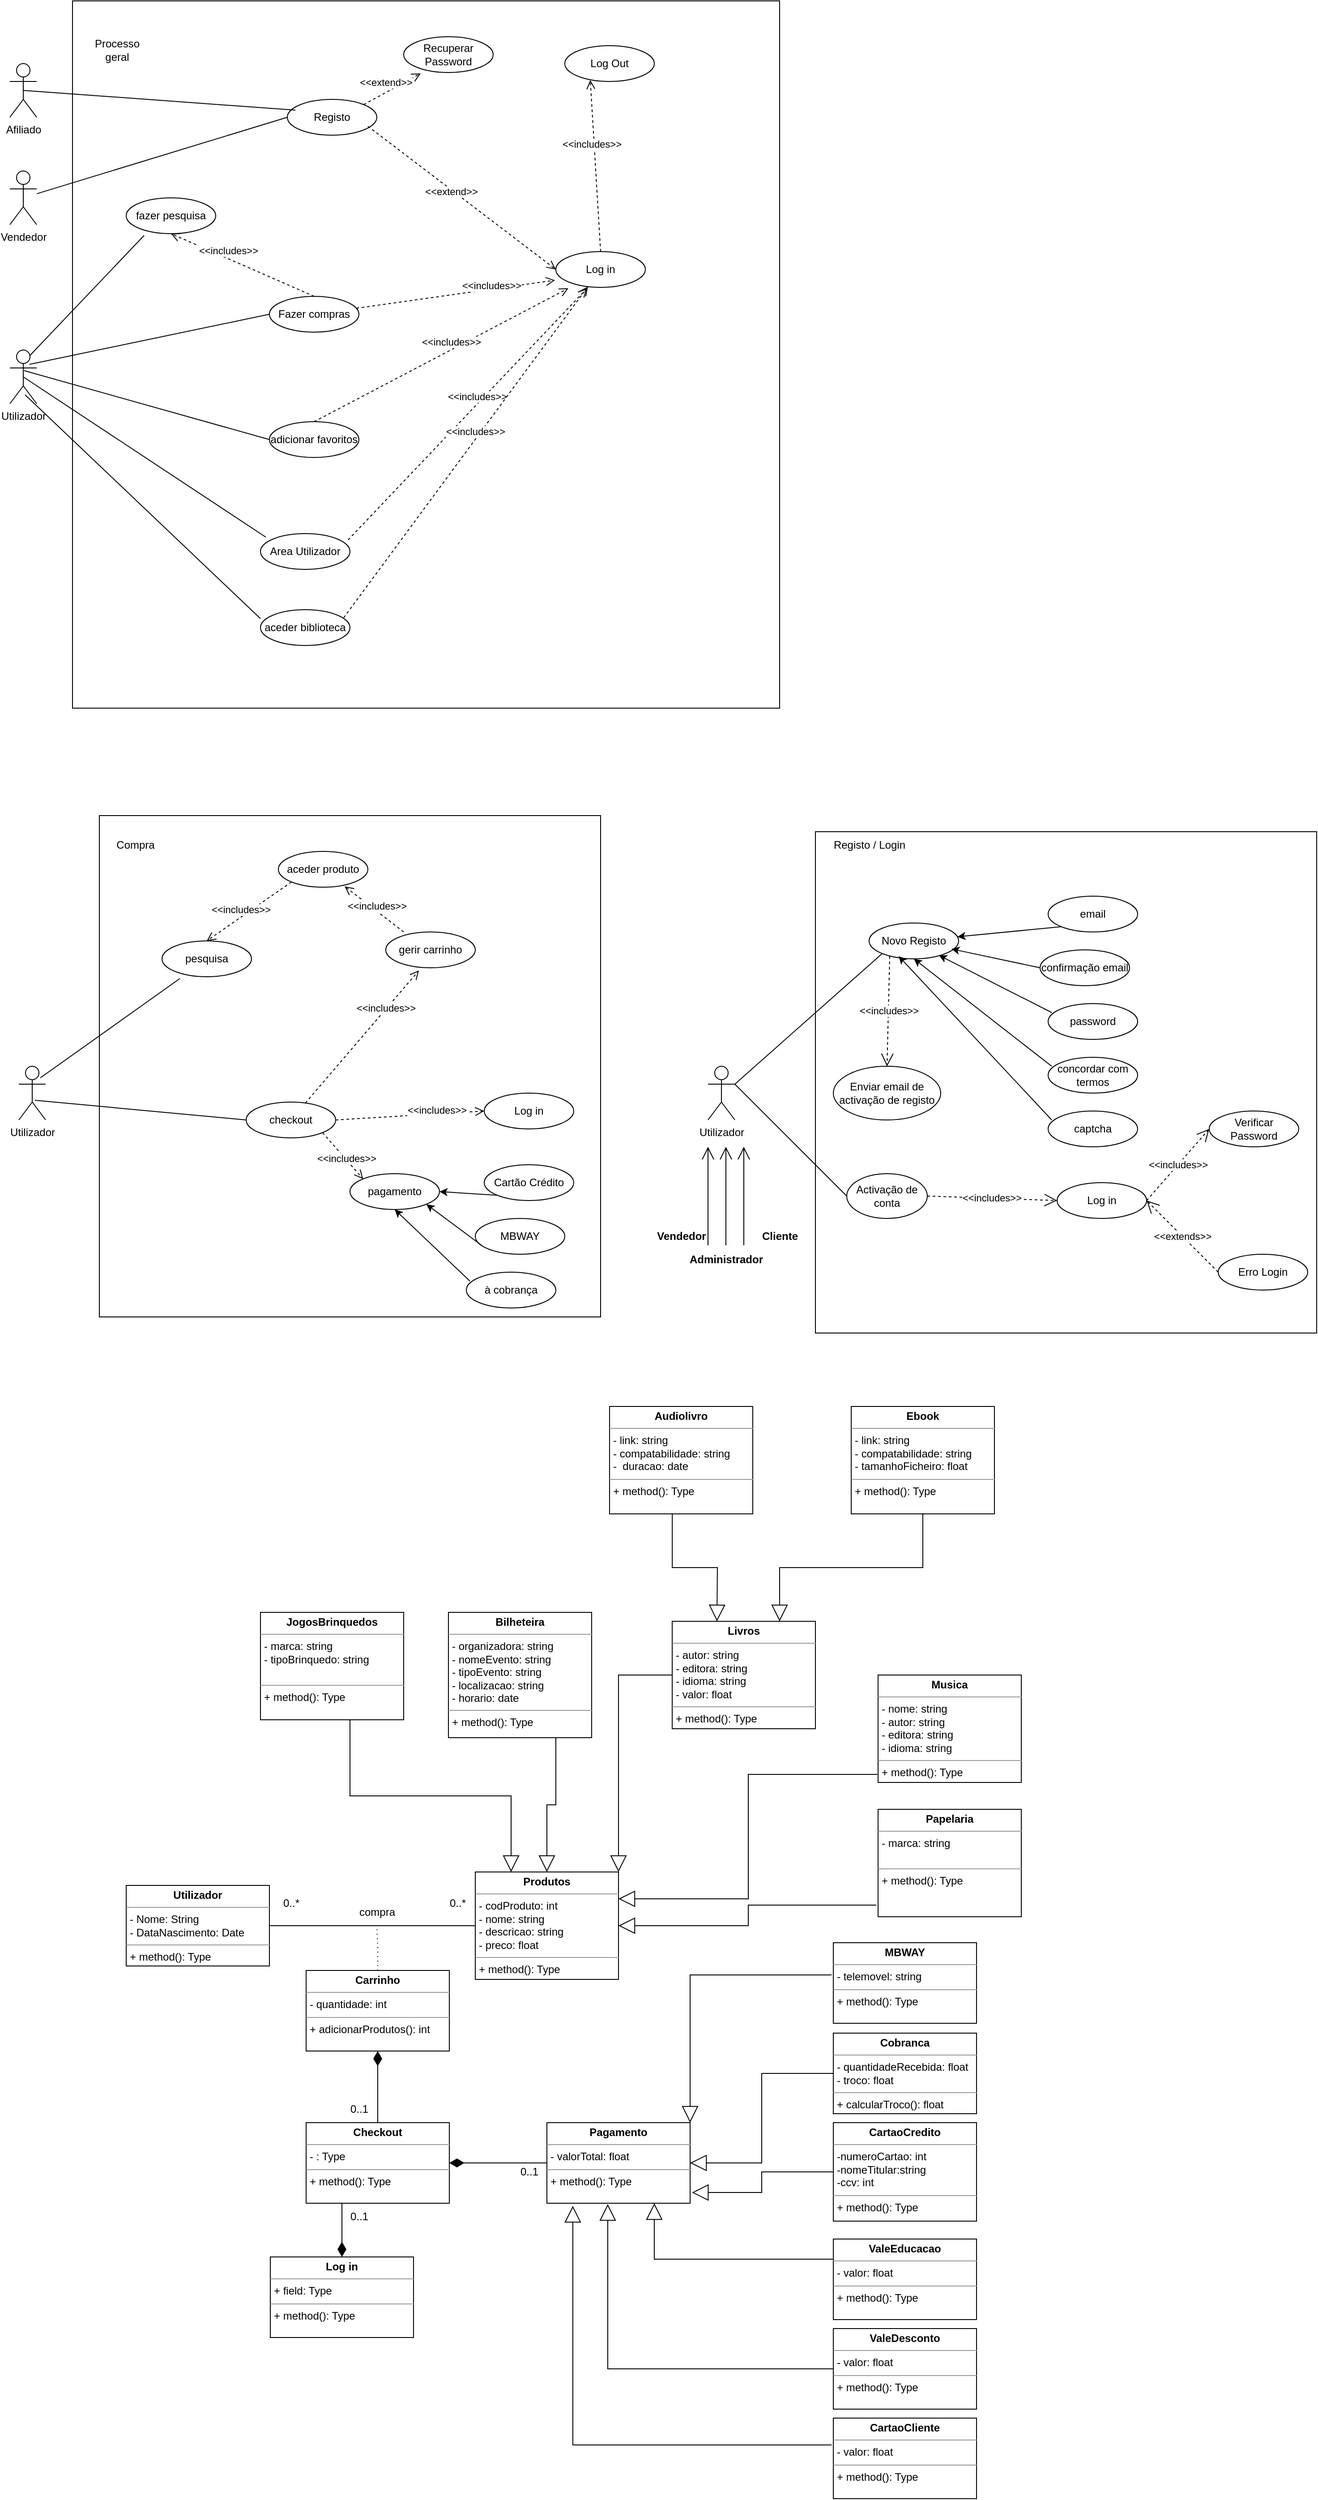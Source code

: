 <mxfile version="22.1.8" type="device">
  <diagram name="Página-1" id="sUSNQM48f50NXFWxzZOw">
    <mxGraphModel dx="1434" dy="1907" grid="1" gridSize="10" guides="1" tooltips="1" connect="1" arrows="1" fold="1" page="1" pageScale="1" pageWidth="827" pageHeight="1169" math="0" shadow="0">
      <root>
        <mxCell id="0" />
        <mxCell id="1" parent="0" />
        <mxCell id="kt-U2PHC12xYDzWlFNNI-65" value="" style="whiteSpace=wrap;html=1;aspect=fixed;" parent="1" vertex="1">
          <mxGeometry x="150" y="-30" width="790" height="790" as="geometry" />
        </mxCell>
        <mxCell id="kt-U2PHC12xYDzWlFNNI-63" value="" style="whiteSpace=wrap;html=1;aspect=fixed;" parent="1" vertex="1">
          <mxGeometry x="180" y="880" width="560" height="560" as="geometry" />
        </mxCell>
        <mxCell id="kt-U2PHC12xYDzWlFNNI-3" value="Utilizador" style="shape=umlActor;verticalLabelPosition=bottom;verticalAlign=top;html=1;" parent="1" vertex="1">
          <mxGeometry x="80" y="360" width="30" height="60" as="geometry" />
        </mxCell>
        <mxCell id="kt-U2PHC12xYDzWlFNNI-5" value="Afiliado" style="shape=umlActor;verticalLabelPosition=bottom;verticalAlign=top;html=1;" parent="1" vertex="1">
          <mxGeometry x="80" y="40" width="30" height="60" as="geometry" />
        </mxCell>
        <mxCell id="kt-U2PHC12xYDzWlFNNI-6" value="Vendedor" style="shape=umlActor;verticalLabelPosition=bottom;verticalAlign=top;html=1;" parent="1" vertex="1">
          <mxGeometry x="80" y="160" width="30" height="60" as="geometry" />
        </mxCell>
        <mxCell id="kt-U2PHC12xYDzWlFNNI-7" value="Registo" style="ellipse;whiteSpace=wrap;html=1;align=center;" parent="1" vertex="1">
          <mxGeometry x="390" y="80" width="100" height="40" as="geometry" />
        </mxCell>
        <mxCell id="kt-U2PHC12xYDzWlFNNI-9" value="" style="endArrow=none;html=1;rounded=0;exitX=0;exitY=0.5;exitDx=0;exitDy=0;entryX=0.733;entryY=0.267;entryDx=0;entryDy=0;entryPerimeter=0;" parent="1" source="kt-U2PHC12xYDzWlFNNI-19" target="kt-U2PHC12xYDzWlFNNI-3" edge="1">
          <mxGeometry width="50" height="50" relative="1" as="geometry">
            <mxPoint x="390" y="310" as="sourcePoint" />
            <mxPoint x="210" y="150" as="targetPoint" />
          </mxGeometry>
        </mxCell>
        <mxCell id="kt-U2PHC12xYDzWlFNNI-10" value="" style="endArrow=none;html=1;rounded=0;exitX=0.09;exitY=0.3;exitDx=0;exitDy=0;entryX=0.5;entryY=0.5;entryDx=0;entryDy=0;entryPerimeter=0;exitPerimeter=0;" parent="1" source="kt-U2PHC12xYDzWlFNNI-7" target="kt-U2PHC12xYDzWlFNNI-5" edge="1">
          <mxGeometry width="50" height="50" relative="1" as="geometry">
            <mxPoint x="389" y="239" as="sourcePoint" />
            <mxPoint x="200" y="310" as="targetPoint" />
          </mxGeometry>
        </mxCell>
        <mxCell id="kt-U2PHC12xYDzWlFNNI-11" value="" style="endArrow=none;html=1;rounded=0;entryX=0;entryY=0.5;entryDx=0;entryDy=0;" parent="1" source="kt-U2PHC12xYDzWlFNNI-6" target="kt-U2PHC12xYDzWlFNNI-7" edge="1">
          <mxGeometry width="50" height="50" relative="1" as="geometry">
            <mxPoint x="390" y="310" as="sourcePoint" />
            <mxPoint x="440" y="260" as="targetPoint" />
          </mxGeometry>
        </mxCell>
        <mxCell id="kt-U2PHC12xYDzWlFNNI-12" value="fazer pesquisa" style="ellipse;whiteSpace=wrap;html=1;align=center;" parent="1" vertex="1">
          <mxGeometry x="210" y="190" width="100" height="40" as="geometry" />
        </mxCell>
        <mxCell id="kt-U2PHC12xYDzWlFNNI-14" value="adicionar favoritos" style="ellipse;whiteSpace=wrap;html=1;align=center;" parent="1" vertex="1">
          <mxGeometry x="370" y="440" width="100" height="40" as="geometry" />
        </mxCell>
        <mxCell id="kt-U2PHC12xYDzWlFNNI-15" value="Log Out" style="ellipse;whiteSpace=wrap;html=1;align=center;" parent="1" vertex="1">
          <mxGeometry x="700" y="20" width="100" height="40" as="geometry" />
        </mxCell>
        <mxCell id="kt-U2PHC12xYDzWlFNNI-18" value="&amp;lt;&amp;lt;includes&amp;gt;&amp;gt;" style="html=1;verticalAlign=bottom;endArrow=open;dashed=1;endSize=8;curved=0;rounded=0;exitX=0.5;exitY=0;exitDx=0;exitDy=0;" parent="1" source="kt-U2PHC12xYDzWlFNNI-20" edge="1">
          <mxGeometry x="0.164" y="3" relative="1" as="geometry">
            <mxPoint x="670.0" y="100.0" as="sourcePoint" />
            <mxPoint x="728.48" y="58.43" as="targetPoint" />
            <mxPoint as="offset" />
          </mxGeometry>
        </mxCell>
        <mxCell id="kt-U2PHC12xYDzWlFNNI-19" value="Fazer compras" style="ellipse;whiteSpace=wrap;html=1;align=center;" parent="1" vertex="1">
          <mxGeometry x="370" y="300" width="100" height="40" as="geometry" />
        </mxCell>
        <mxCell id="kt-U2PHC12xYDzWlFNNI-20" value="Log in" style="ellipse;whiteSpace=wrap;html=1;align=center;" parent="1" vertex="1">
          <mxGeometry x="690" y="250" width="100" height="40" as="geometry" />
        </mxCell>
        <mxCell id="kt-U2PHC12xYDzWlFNNI-22" value="&amp;lt;&amp;lt;extend&amp;gt;&amp;gt;" style="html=1;verticalAlign=bottom;endArrow=open;dashed=1;endSize=8;curved=0;rounded=0;exitX=0;exitY=0.5;exitDx=0;exitDy=0;entryX=0;entryY=0.5;entryDx=0;entryDy=0;" parent="1" target="kt-U2PHC12xYDzWlFNNI-20" edge="1">
          <mxGeometry x="-0.066" y="-9" relative="1" as="geometry">
            <mxPoint x="480" y="110" as="sourcePoint" />
            <mxPoint x="588.48" y="110" as="targetPoint" />
            <mxPoint as="offset" />
          </mxGeometry>
        </mxCell>
        <mxCell id="kt-U2PHC12xYDzWlFNNI-23" value="Recuperar Password" style="ellipse;whiteSpace=wrap;html=1;align=center;" parent="1" vertex="1">
          <mxGeometry x="520" y="10" width="100" height="40" as="geometry" />
        </mxCell>
        <mxCell id="kt-U2PHC12xYDzWlFNNI-24" value="&amp;lt;&amp;lt;extend&amp;gt;&amp;gt;" style="html=1;verticalAlign=bottom;endArrow=open;dashed=1;endSize=8;curved=0;rounded=0;exitX=1;exitY=0;exitDx=0;exitDy=0;entryX=0.19;entryY=1.025;entryDx=0;entryDy=0;entryPerimeter=0;" parent="1" source="kt-U2PHC12xYDzWlFNNI-7" target="kt-U2PHC12xYDzWlFNNI-23" edge="1">
          <mxGeometry x="-0.194" y="2" relative="1" as="geometry">
            <mxPoint x="490" y="120" as="sourcePoint" />
            <mxPoint x="600" y="140" as="targetPoint" />
            <mxPoint as="offset" />
          </mxGeometry>
        </mxCell>
        <mxCell id="kt-U2PHC12xYDzWlFNNI-26" value="&amp;lt;&amp;lt;includes&amp;gt;&amp;gt;" style="html=1;verticalAlign=bottom;endArrow=open;dashed=1;endSize=8;curved=0;rounded=0;exitX=0.5;exitY=0;exitDx=0;exitDy=0;entryX=0.14;entryY=1.025;entryDx=0;entryDy=0;entryPerimeter=0;" parent="1" source="kt-U2PHC12xYDzWlFNNI-14" target="kt-U2PHC12xYDzWlFNNI-20" edge="1">
          <mxGeometry x="0.076" relative="1" as="geometry">
            <mxPoint x="738.48" y="68.43" as="sourcePoint" />
            <mxPoint x="650" y="120" as="targetPoint" />
            <mxPoint as="offset" />
          </mxGeometry>
        </mxCell>
        <mxCell id="kt-U2PHC12xYDzWlFNNI-27" value="&amp;lt;&amp;lt;includes&amp;gt;&amp;gt;" style="html=1;verticalAlign=bottom;endArrow=open;dashed=1;endSize=8;curved=0;rounded=0;entryX=-0.01;entryY=0.8;entryDx=0;entryDy=0;entryPerimeter=0;" parent="1" source="kt-U2PHC12xYDzWlFNNI-19" target="kt-U2PHC12xYDzWlFNNI-20" edge="1">
          <mxGeometry x="0.352" y="-5" relative="1" as="geometry">
            <mxPoint x="760" y="240" as="sourcePoint" />
            <mxPoint x="677" y="158" as="targetPoint" />
            <mxPoint as="offset" />
          </mxGeometry>
        </mxCell>
        <mxCell id="kt-U2PHC12xYDzWlFNNI-29" value="" style="endArrow=none;html=1;rounded=0;entryX=0.533;entryY=0.383;entryDx=0;entryDy=0;entryPerimeter=0;exitX=0;exitY=0.5;exitDx=0;exitDy=0;" parent="1" source="kt-U2PHC12xYDzWlFNNI-14" target="kt-U2PHC12xYDzWlFNNI-3" edge="1">
          <mxGeometry width="50" height="50" relative="1" as="geometry">
            <mxPoint x="350" y="400" as="sourcePoint" />
            <mxPoint x="440" y="360" as="targetPoint" />
          </mxGeometry>
        </mxCell>
        <mxCell id="kt-U2PHC12xYDzWlFNNI-30" value="" style="endArrow=none;html=1;rounded=0;exitX=0.75;exitY=0.1;exitDx=0;exitDy=0;exitPerimeter=0;entryX=0.2;entryY=1.05;entryDx=0;entryDy=0;entryPerimeter=0;" parent="1" source="kt-U2PHC12xYDzWlFNNI-3" target="kt-U2PHC12xYDzWlFNNI-12" edge="1">
          <mxGeometry width="50" height="50" relative="1" as="geometry">
            <mxPoint x="390" y="410" as="sourcePoint" />
            <mxPoint x="440" y="360" as="targetPoint" />
          </mxGeometry>
        </mxCell>
        <mxCell id="kt-U2PHC12xYDzWlFNNI-31" value="&amp;lt;&amp;lt;includes&amp;gt;&amp;gt;" style="html=1;verticalAlign=bottom;endArrow=open;dashed=1;endSize=8;curved=0;rounded=0;exitX=0.5;exitY=0;exitDx=0;exitDy=0;entryX=0.5;entryY=1;entryDx=0;entryDy=0;" parent="1" source="kt-U2PHC12xYDzWlFNNI-19" target="kt-U2PHC12xYDzWlFNNI-12" edge="1">
          <mxGeometry x="0.2" relative="1" as="geometry">
            <mxPoint x="463" y="315" as="sourcePoint" />
            <mxPoint x="692" y="212" as="targetPoint" />
            <mxPoint as="offset" />
          </mxGeometry>
        </mxCell>
        <mxCell id="kt-U2PHC12xYDzWlFNNI-33" value="Area Utilizador" style="ellipse;whiteSpace=wrap;html=1;align=center;" parent="1" vertex="1">
          <mxGeometry x="360" y="565" width="100" height="40" as="geometry" />
        </mxCell>
        <mxCell id="kt-U2PHC12xYDzWlFNNI-34" value="" style="endArrow=none;html=1;rounded=0;exitX=0.06;exitY=0.1;exitDx=0;exitDy=0;exitPerimeter=0;entryX=0.5;entryY=0.5;entryDx=0;entryDy=0;entryPerimeter=0;" parent="1" source="kt-U2PHC12xYDzWlFNNI-33" target="kt-U2PHC12xYDzWlFNNI-3" edge="1">
          <mxGeometry width="50" height="50" relative="1" as="geometry">
            <mxPoint x="380" y="470" as="sourcePoint" />
            <mxPoint x="158" y="343" as="targetPoint" />
          </mxGeometry>
        </mxCell>
        <mxCell id="kt-U2PHC12xYDzWlFNNI-35" value="&amp;lt;&amp;lt;includes&amp;gt;&amp;gt;" style="html=1;verticalAlign=bottom;endArrow=open;dashed=1;endSize=8;curved=0;rounded=0;exitX=0.98;exitY=0.175;exitDx=0;exitDy=0;entryX=0.35;entryY=1.025;entryDx=0;entryDy=0;exitPerimeter=0;entryPerimeter=0;" parent="1" source="kt-U2PHC12xYDzWlFNNI-33" target="kt-U2PHC12xYDzWlFNNI-20" edge="1">
          <mxGeometry x="0.076" relative="1" as="geometry">
            <mxPoint x="430" y="450" as="sourcePoint" />
            <mxPoint x="727" y="208" as="targetPoint" />
            <mxPoint as="offset" />
          </mxGeometry>
        </mxCell>
        <mxCell id="kt-U2PHC12xYDzWlFNNI-36" value="aceder biblioteca" style="ellipse;whiteSpace=wrap;html=1;align=center;" parent="1" vertex="1">
          <mxGeometry x="360" y="650" width="100" height="40" as="geometry" />
        </mxCell>
        <mxCell id="kt-U2PHC12xYDzWlFNNI-37" value="" style="endArrow=none;html=1;rounded=0;exitX=0;exitY=0.25;exitDx=0;exitDy=0;exitPerimeter=0;entryX=0.567;entryY=0.833;entryDx=0;entryDy=0;entryPerimeter=0;" parent="1" source="kt-U2PHC12xYDzWlFNNI-36" target="kt-U2PHC12xYDzWlFNNI-3" edge="1">
          <mxGeometry width="50" height="50" relative="1" as="geometry">
            <mxPoint x="376" y="579" as="sourcePoint" />
            <mxPoint x="168" y="353" as="targetPoint" />
          </mxGeometry>
        </mxCell>
        <mxCell id="kt-U2PHC12xYDzWlFNNI-38" value="&amp;lt;&amp;lt;includes&amp;gt;&amp;gt;" style="html=1;verticalAlign=bottom;endArrow=open;dashed=1;endSize=8;curved=0;rounded=0;exitX=0.93;exitY=0.225;exitDx=0;exitDy=0;exitPerimeter=0;" parent="1" source="kt-U2PHC12xYDzWlFNNI-36" target="kt-U2PHC12xYDzWlFNNI-20" edge="1">
          <mxGeometry x="0.076" relative="1" as="geometry">
            <mxPoint x="468" y="582" as="sourcePoint" />
            <mxPoint x="685" y="211" as="targetPoint" />
            <mxPoint as="offset" />
          </mxGeometry>
        </mxCell>
        <mxCell id="kt-U2PHC12xYDzWlFNNI-39" value="" style="endArrow=none;html=1;rounded=0;exitX=0;exitY=0.5;exitDx=0;exitDy=0;entryX=0.6;entryY=0.633;entryDx=0;entryDy=0;entryPerimeter=0;" parent="1" source="kt-U2PHC12xYDzWlFNNI-41" target="kt-U2PHC12xYDzWlFNNI-46" edge="1">
          <mxGeometry width="50" height="50" relative="1" as="geometry">
            <mxPoint x="430" y="1140" as="sourcePoint" />
            <mxPoint x="135" y="1220" as="targetPoint" />
          </mxGeometry>
        </mxCell>
        <mxCell id="kt-U2PHC12xYDzWlFNNI-40" value="pesquisa" style="ellipse;whiteSpace=wrap;html=1;align=center;" parent="1" vertex="1">
          <mxGeometry x="250" y="1020" width="100" height="40" as="geometry" />
        </mxCell>
        <mxCell id="kt-U2PHC12xYDzWlFNNI-41" value="checkout" style="ellipse;whiteSpace=wrap;html=1;align=center;" parent="1" vertex="1">
          <mxGeometry x="344" y="1200" width="100" height="40" as="geometry" />
        </mxCell>
        <mxCell id="kt-U2PHC12xYDzWlFNNI-42" value="Log in" style="ellipse;whiteSpace=wrap;html=1;align=center;" parent="1" vertex="1">
          <mxGeometry x="610" y="1190" width="100" height="40" as="geometry" />
        </mxCell>
        <mxCell id="kt-U2PHC12xYDzWlFNNI-43" value="&amp;lt;&amp;lt;includes&amp;gt;&amp;gt;" style="html=1;verticalAlign=bottom;endArrow=open;dashed=1;endSize=8;curved=0;rounded=0;entryX=0.37;entryY=1.075;entryDx=0;entryDy=0;entryPerimeter=0;" parent="1" source="kt-U2PHC12xYDzWlFNNI-41" target="kt-U2PHC12xYDzWlFNNI-47" edge="1">
          <mxGeometry x="0.352" y="-5" relative="1" as="geometry">
            <mxPoint x="800" y="1070" as="sourcePoint" />
            <mxPoint x="717" y="988" as="targetPoint" />
            <mxPoint as="offset" />
          </mxGeometry>
        </mxCell>
        <mxCell id="kt-U2PHC12xYDzWlFNNI-44" value="" style="endArrow=none;html=1;rounded=0;exitX=0.8;exitY=0.217;exitDx=0;exitDy=0;exitPerimeter=0;entryX=0.2;entryY=1.05;entryDx=0;entryDy=0;entryPerimeter=0;" parent="1" source="kt-U2PHC12xYDzWlFNNI-46" target="kt-U2PHC12xYDzWlFNNI-40" edge="1">
          <mxGeometry width="50" height="50" relative="1" as="geometry">
            <mxPoint x="143" y="1196" as="sourcePoint" />
            <mxPoint x="480" y="1190" as="targetPoint" />
          </mxGeometry>
        </mxCell>
        <mxCell id="kt-U2PHC12xYDzWlFNNI-45" value="&amp;lt;&amp;lt;includes&amp;gt;&amp;gt;" style="html=1;verticalAlign=bottom;endArrow=open;dashed=1;endSize=8;curved=0;rounded=0;exitX=0;exitY=1;exitDx=0;exitDy=0;entryX=0.5;entryY=0;entryDx=0;entryDy=0;" parent="1" source="kt-U2PHC12xYDzWlFNNI-48" target="kt-U2PHC12xYDzWlFNNI-40" edge="1">
          <mxGeometry x="0.2" relative="1" as="geometry">
            <mxPoint x="503" y="1145" as="sourcePoint" />
            <mxPoint x="732" y="1042" as="targetPoint" />
            <mxPoint as="offset" />
          </mxGeometry>
        </mxCell>
        <mxCell id="kt-U2PHC12xYDzWlFNNI-46" value="Utilizador" style="shape=umlActor;verticalLabelPosition=bottom;verticalAlign=top;html=1;" parent="1" vertex="1">
          <mxGeometry x="90" y="1160" width="30" height="60" as="geometry" />
        </mxCell>
        <mxCell id="kt-U2PHC12xYDzWlFNNI-47" value="gerir carrinho" style="ellipse;whiteSpace=wrap;html=1;align=center;" parent="1" vertex="1">
          <mxGeometry x="500" y="1010" width="100" height="40" as="geometry" />
        </mxCell>
        <mxCell id="kt-U2PHC12xYDzWlFNNI-48" value="aceder produto" style="ellipse;whiteSpace=wrap;html=1;align=center;" parent="1" vertex="1">
          <mxGeometry x="380" y="920" width="100" height="40" as="geometry" />
        </mxCell>
        <mxCell id="kt-U2PHC12xYDzWlFNNI-49" value="&amp;lt;&amp;lt;includes&amp;gt;&amp;gt;" style="html=1;verticalAlign=bottom;endArrow=open;dashed=1;endSize=8;curved=0;rounded=0;entryX=0;entryY=0.5;entryDx=0;entryDy=0;exitX=1;exitY=0.5;exitDx=0;exitDy=0;" parent="1" source="kt-U2PHC12xYDzWlFNNI-41" target="kt-U2PHC12xYDzWlFNNI-42" edge="1">
          <mxGeometry x="0.352" y="-5" relative="1" as="geometry">
            <mxPoint x="420" y="1211" as="sourcePoint" />
            <mxPoint x="547" y="1063" as="targetPoint" />
            <mxPoint as="offset" />
          </mxGeometry>
        </mxCell>
        <mxCell id="kt-U2PHC12xYDzWlFNNI-50" value="&amp;lt;&amp;lt;includes&amp;gt;&amp;gt;" style="html=1;verticalAlign=bottom;endArrow=open;dashed=1;endSize=8;curved=0;rounded=0;entryX=0.74;entryY=0.975;entryDx=0;entryDy=0;entryPerimeter=0;exitX=0.2;exitY=0;exitDx=0;exitDy=0;exitPerimeter=0;" parent="1" source="kt-U2PHC12xYDzWlFNNI-47" target="kt-U2PHC12xYDzWlFNNI-48" edge="1">
          <mxGeometry x="-0.138" y="3" relative="1" as="geometry">
            <mxPoint x="420" y="1211" as="sourcePoint" />
            <mxPoint x="547" y="1063" as="targetPoint" />
            <mxPoint as="offset" />
          </mxGeometry>
        </mxCell>
        <mxCell id="kt-U2PHC12xYDzWlFNNI-51" value="pagamento" style="ellipse;whiteSpace=wrap;html=1;align=center;" parent="1" vertex="1">
          <mxGeometry x="460" y="1280" width="100" height="40" as="geometry" />
        </mxCell>
        <mxCell id="kt-U2PHC12xYDzWlFNNI-52" value="&amp;lt;&amp;lt;includes&amp;gt;&amp;gt;" style="html=1;verticalAlign=bottom;endArrow=open;dashed=1;endSize=8;curved=0;rounded=0;entryX=0;entryY=0;entryDx=0;entryDy=0;exitX=1;exitY=1;exitDx=0;exitDy=0;" parent="1" source="kt-U2PHC12xYDzWlFNNI-41" target="kt-U2PHC12xYDzWlFNNI-51" edge="1">
          <mxGeometry x="0.352" y="-5" relative="1" as="geometry">
            <mxPoint x="454" y="1230" as="sourcePoint" />
            <mxPoint x="620" y="1220" as="targetPoint" />
            <mxPoint as="offset" />
          </mxGeometry>
        </mxCell>
        <mxCell id="kt-U2PHC12xYDzWlFNNI-53" value="Cartão Crédito" style="ellipse;whiteSpace=wrap;html=1;align=center;" parent="1" vertex="1">
          <mxGeometry x="610" y="1270" width="100" height="40" as="geometry" />
        </mxCell>
        <mxCell id="kt-U2PHC12xYDzWlFNNI-54" value="MBWAY" style="ellipse;whiteSpace=wrap;html=1;align=center;" parent="1" vertex="1">
          <mxGeometry x="600" y="1330" width="100" height="40" as="geometry" />
        </mxCell>
        <mxCell id="kt-U2PHC12xYDzWlFNNI-55" value="à cobrança" style="ellipse;whiteSpace=wrap;html=1;align=center;" parent="1" vertex="1">
          <mxGeometry x="590" y="1390" width="100" height="40" as="geometry" />
        </mxCell>
        <mxCell id="kt-U2PHC12xYDzWlFNNI-56" value="" style="endArrow=classic;html=1;rounded=0;entryX=0.5;entryY=1;entryDx=0;entryDy=0;exitX=0.04;exitY=0.25;exitDx=0;exitDy=0;exitPerimeter=0;" parent="1" source="kt-U2PHC12xYDzWlFNNI-55" target="kt-U2PHC12xYDzWlFNNI-51" edge="1">
          <mxGeometry width="50" height="50" relative="1" as="geometry">
            <mxPoint x="420" y="1560" as="sourcePoint" />
            <mxPoint x="470" y="1510" as="targetPoint" />
          </mxGeometry>
        </mxCell>
        <mxCell id="kt-U2PHC12xYDzWlFNNI-57" value="" style="endArrow=classic;html=1;rounded=0;entryX=1;entryY=1;entryDx=0;entryDy=0;exitX=0.07;exitY=0.75;exitDx=0;exitDy=0;exitPerimeter=0;" parent="1" source="kt-U2PHC12xYDzWlFNNI-54" target="kt-U2PHC12xYDzWlFNNI-51" edge="1">
          <mxGeometry width="50" height="50" relative="1" as="geometry">
            <mxPoint x="604" y="1410" as="sourcePoint" />
            <mxPoint x="520" y="1330" as="targetPoint" />
          </mxGeometry>
        </mxCell>
        <mxCell id="kt-U2PHC12xYDzWlFNNI-58" value="" style="endArrow=classic;html=1;rounded=0;entryX=1;entryY=0.5;entryDx=0;entryDy=0;exitX=0;exitY=1;exitDx=0;exitDy=0;" parent="1" source="kt-U2PHC12xYDzWlFNNI-53" target="kt-U2PHC12xYDzWlFNNI-51" edge="1">
          <mxGeometry width="50" height="50" relative="1" as="geometry">
            <mxPoint x="617" y="1370" as="sourcePoint" />
            <mxPoint x="555" y="1324" as="targetPoint" />
          </mxGeometry>
        </mxCell>
        <mxCell id="kt-U2PHC12xYDzWlFNNI-60" value="Compra" style="text;html=1;align=center;verticalAlign=middle;resizable=0;points=[];autosize=1;strokeColor=none;fillColor=none;" parent="1" vertex="1">
          <mxGeometry x="185" y="898" width="70" height="30" as="geometry" />
        </mxCell>
        <mxCell id="kt-U2PHC12xYDzWlFNNI-66" value="Processo geral" style="text;html=1;strokeColor=none;fillColor=none;align=center;verticalAlign=middle;whiteSpace=wrap;rounded=0;" parent="1" vertex="1">
          <mxGeometry x="170" y="10" width="60" height="30" as="geometry" />
        </mxCell>
        <mxCell id="_vdt1T1yzs7bAs8BzeCM-1" value="" style="whiteSpace=wrap;html=1;aspect=fixed;" parent="1" vertex="1">
          <mxGeometry x="980" y="898" width="560" height="560" as="geometry" />
        </mxCell>
        <mxCell id="_vdt1T1yzs7bAs8BzeCM-3" value="Novo Registo" style="ellipse;whiteSpace=wrap;html=1;align=center;" parent="1" vertex="1">
          <mxGeometry x="1040" y="1000" width="100" height="40" as="geometry" />
        </mxCell>
        <mxCell id="_vdt1T1yzs7bAs8BzeCM-7" value="" style="endArrow=none;html=1;rounded=0;exitX=1;exitY=0.333;exitDx=0;exitDy=0;exitPerimeter=0;entryX=0;entryY=1;entryDx=0;entryDy=0;" parent="1" source="_vdt1T1yzs7bAs8BzeCM-9" target="_vdt1T1yzs7bAs8BzeCM-3" edge="1">
          <mxGeometry width="50" height="50" relative="1" as="geometry">
            <mxPoint x="913" y="1196" as="sourcePoint" />
            <mxPoint x="1250" y="1190" as="targetPoint" />
          </mxGeometry>
        </mxCell>
        <mxCell id="_vdt1T1yzs7bAs8BzeCM-9" value="Utilizador" style="shape=umlActor;verticalLabelPosition=bottom;verticalAlign=top;html=1;" parent="1" vertex="1">
          <mxGeometry x="860" y="1160" width="30" height="60" as="geometry" />
        </mxCell>
        <mxCell id="_vdt1T1yzs7bAs8BzeCM-22" value="Registo / Login" style="text;html=1;align=center;verticalAlign=middle;resizable=0;points=[];autosize=1;strokeColor=none;fillColor=none;" parent="1" vertex="1">
          <mxGeometry x="990" y="898" width="100" height="30" as="geometry" />
        </mxCell>
        <mxCell id="_vdt1T1yzs7bAs8BzeCM-23" value="email" style="ellipse;whiteSpace=wrap;html=1;align=center;" parent="1" vertex="1">
          <mxGeometry x="1240" y="970" width="100" height="40" as="geometry" />
        </mxCell>
        <mxCell id="_vdt1T1yzs7bAs8BzeCM-24" value="confirmação email" style="ellipse;whiteSpace=wrap;html=1;align=center;" parent="1" vertex="1">
          <mxGeometry x="1231" y="1030" width="100" height="40" as="geometry" />
        </mxCell>
        <mxCell id="_vdt1T1yzs7bAs8BzeCM-25" value="password" style="ellipse;whiteSpace=wrap;html=1;align=center;" parent="1" vertex="1">
          <mxGeometry x="1240" y="1090" width="100" height="40" as="geometry" />
        </mxCell>
        <mxCell id="_vdt1T1yzs7bAs8BzeCM-26" value="" style="endArrow=classic;html=1;rounded=0;entryX=0.78;entryY=0.9;entryDx=0;entryDy=0;exitX=0.04;exitY=0.25;exitDx=0;exitDy=0;exitPerimeter=0;entryPerimeter=0;" parent="1" source="_vdt1T1yzs7bAs8BzeCM-25" target="_vdt1T1yzs7bAs8BzeCM-3" edge="1">
          <mxGeometry width="50" height="50" relative="1" as="geometry">
            <mxPoint x="1070" y="1260" as="sourcePoint" />
            <mxPoint x="1160" y="1020" as="targetPoint" />
          </mxGeometry>
        </mxCell>
        <mxCell id="_vdt1T1yzs7bAs8BzeCM-27" value="" style="endArrow=classic;html=1;rounded=0;exitX=0;exitY=0.5;exitDx=0;exitDy=0;entryX=0.92;entryY=0.725;entryDx=0;entryDy=0;entryPerimeter=0;" parent="1" source="_vdt1T1yzs7bAs8BzeCM-24" target="_vdt1T1yzs7bAs8BzeCM-3" edge="1">
          <mxGeometry width="50" height="50" relative="1" as="geometry">
            <mxPoint x="1254" y="1110" as="sourcePoint" />
            <mxPoint x="1195" y="1014" as="targetPoint" />
          </mxGeometry>
        </mxCell>
        <mxCell id="_vdt1T1yzs7bAs8BzeCM-28" value="" style="endArrow=classic;html=1;rounded=0;exitX=0;exitY=1;exitDx=0;exitDy=0;" parent="1" source="_vdt1T1yzs7bAs8BzeCM-23" target="_vdt1T1yzs7bAs8BzeCM-3" edge="1">
          <mxGeometry width="50" height="50" relative="1" as="geometry">
            <mxPoint x="1267" y="1070" as="sourcePoint" />
            <mxPoint x="1210" y="1000" as="targetPoint" />
          </mxGeometry>
        </mxCell>
        <mxCell id="_vdt1T1yzs7bAs8BzeCM-29" value="concordar com termos" style="ellipse;whiteSpace=wrap;html=1;align=center;" parent="1" vertex="1">
          <mxGeometry x="1240" y="1150" width="100" height="40" as="geometry" />
        </mxCell>
        <mxCell id="_vdt1T1yzs7bAs8BzeCM-30" value="" style="endArrow=classic;html=1;rounded=0;entryX=0.5;entryY=1;entryDx=0;entryDy=0;exitX=0.04;exitY=0.25;exitDx=0;exitDy=0;exitPerimeter=0;" parent="1" source="_vdt1T1yzs7bAs8BzeCM-29" target="_vdt1T1yzs7bAs8BzeCM-3" edge="1">
          <mxGeometry width="50" height="50" relative="1" as="geometry">
            <mxPoint x="1022" y="1320" as="sourcePoint" />
            <mxPoint x="1090" y="1116" as="targetPoint" />
          </mxGeometry>
        </mxCell>
        <mxCell id="_vdt1T1yzs7bAs8BzeCM-31" value="captcha" style="ellipse;whiteSpace=wrap;html=1;align=center;" parent="1" vertex="1">
          <mxGeometry x="1240" y="1210" width="100" height="40" as="geometry" />
        </mxCell>
        <mxCell id="_vdt1T1yzs7bAs8BzeCM-32" value="" style="endArrow=classic;html=1;rounded=0;entryX=0.33;entryY=0.925;entryDx=0;entryDy=0;exitX=0.04;exitY=0.25;exitDx=0;exitDy=0;exitPerimeter=0;entryPerimeter=0;" parent="1" source="_vdt1T1yzs7bAs8BzeCM-31" target="_vdt1T1yzs7bAs8BzeCM-3" edge="1">
          <mxGeometry width="50" height="50" relative="1" as="geometry">
            <mxPoint x="1022" y="1410" as="sourcePoint" />
            <mxPoint x="1090" y="1206" as="targetPoint" />
          </mxGeometry>
        </mxCell>
        <mxCell id="_vdt1T1yzs7bAs8BzeCM-33" value="Enviar email de activação de registo" style="ellipse;whiteSpace=wrap;html=1;align=center;" parent="1" vertex="1">
          <mxGeometry x="1000" y="1160" width="120" height="60" as="geometry" />
        </mxCell>
        <mxCell id="_vdt1T1yzs7bAs8BzeCM-37" value="&amp;lt;&amp;lt;includes&amp;gt;&amp;gt;" style="endArrow=open;endSize=12;dashed=1;html=1;rounded=0;exitX=0.23;exitY=0.925;exitDx=0;exitDy=0;entryX=0.5;entryY=0;entryDx=0;entryDy=0;exitPerimeter=0;" parent="1" source="_vdt1T1yzs7bAs8BzeCM-3" target="_vdt1T1yzs7bAs8BzeCM-33" edge="1">
          <mxGeometry width="160" relative="1" as="geometry">
            <mxPoint x="940" y="1160" as="sourcePoint" />
            <mxPoint x="1100" y="1160" as="targetPoint" />
          </mxGeometry>
        </mxCell>
        <mxCell id="_vdt1T1yzs7bAs8BzeCM-38" value="Log in" style="ellipse;whiteSpace=wrap;html=1;align=center;" parent="1" vertex="1">
          <mxGeometry x="1250" y="1290" width="100" height="40" as="geometry" />
        </mxCell>
        <mxCell id="_vdt1T1yzs7bAs8BzeCM-39" value="&amp;lt;&amp;lt;includes&amp;gt;&amp;gt;" style="endArrow=open;endSize=12;dashed=1;html=1;rounded=0;exitX=1;exitY=0.5;exitDx=0;exitDy=0;entryX=0;entryY=0.5;entryDx=0;entryDy=0;" parent="1" source="_vdt1T1yzs7bAs8BzeCM-40" target="_vdt1T1yzs7bAs8BzeCM-38" edge="1">
          <mxGeometry width="160" relative="1" as="geometry">
            <mxPoint x="1580" y="1346.25" as="sourcePoint" />
            <mxPoint x="1583" y="1113.25" as="targetPoint" />
          </mxGeometry>
        </mxCell>
        <mxCell id="_vdt1T1yzs7bAs8BzeCM-40" value="Activação de conta" style="ellipse;whiteSpace=wrap;html=1;align=center;" parent="1" vertex="1">
          <mxGeometry x="1015" y="1280" width="90" height="50" as="geometry" />
        </mxCell>
        <mxCell id="_vdt1T1yzs7bAs8BzeCM-41" value="" style="endArrow=none;html=1;rounded=0;exitX=1;exitY=0.333;exitDx=0;exitDy=0;exitPerimeter=0;entryX=0;entryY=0.5;entryDx=0;entryDy=0;" parent="1" source="_vdt1T1yzs7bAs8BzeCM-9" target="_vdt1T1yzs7bAs8BzeCM-40" edge="1">
          <mxGeometry width="50" height="50" relative="1" as="geometry">
            <mxPoint x="894" y="1183" as="sourcePoint" />
            <mxPoint x="1025" y="1044" as="targetPoint" />
          </mxGeometry>
        </mxCell>
        <mxCell id="mwXTq7MOjpCCcAn_6u8T-1" value="Verificar Password" style="ellipse;whiteSpace=wrap;html=1;align=center;" parent="1" vertex="1">
          <mxGeometry x="1420" y="1210" width="100" height="40" as="geometry" />
        </mxCell>
        <mxCell id="mwXTq7MOjpCCcAn_6u8T-2" value="Erro Login" style="ellipse;whiteSpace=wrap;html=1;align=center;" parent="1" vertex="1">
          <mxGeometry x="1430" y="1370" width="100" height="40" as="geometry" />
        </mxCell>
        <mxCell id="mwXTq7MOjpCCcAn_6u8T-4" value="&amp;lt;&amp;lt;includes&amp;gt;&amp;gt;" style="endArrow=open;endSize=12;dashed=1;html=1;rounded=0;exitX=1;exitY=0.5;exitDx=0;exitDy=0;entryX=0;entryY=0.5;entryDx=0;entryDy=0;" parent="1" source="_vdt1T1yzs7bAs8BzeCM-38" target="mwXTq7MOjpCCcAn_6u8T-1" edge="1">
          <mxGeometry width="160" relative="1" as="geometry">
            <mxPoint x="1186" y="1370" as="sourcePoint" />
            <mxPoint x="1331" y="1375" as="targetPoint" />
          </mxGeometry>
        </mxCell>
        <mxCell id="mwXTq7MOjpCCcAn_6u8T-6" value="&amp;lt;&amp;lt;extends&amp;gt;&amp;gt;" style="endArrow=open;endSize=12;dashed=1;html=1;rounded=0;exitX=0;exitY=0.5;exitDx=0;exitDy=0;entryX=1;entryY=0.5;entryDx=0;entryDy=0;" parent="1" source="mwXTq7MOjpCCcAn_6u8T-2" target="_vdt1T1yzs7bAs8BzeCM-38" edge="1">
          <mxGeometry width="160" relative="1" as="geometry">
            <mxPoint x="1300" y="1400" as="sourcePoint" />
            <mxPoint x="1340" y="1350" as="targetPoint" />
          </mxGeometry>
        </mxCell>
        <mxCell id="mwXTq7MOjpCCcAn_6u8T-7" value="" style="endArrow=open;endFill=1;endSize=12;html=1;rounded=0;edgeStyle=orthogonalEdgeStyle;" parent="1" edge="1">
          <mxGeometry width="160" relative="1" as="geometry">
            <mxPoint x="860" y="1360" as="sourcePoint" />
            <mxPoint x="860" y="1250" as="targetPoint" />
          </mxGeometry>
        </mxCell>
        <mxCell id="mwXTq7MOjpCCcAn_6u8T-8" value="" style="endArrow=open;endFill=1;endSize=12;html=1;rounded=0;edgeStyle=orthogonalEdgeStyle;" parent="1" edge="1">
          <mxGeometry width="160" relative="1" as="geometry">
            <mxPoint x="880" y="1360" as="sourcePoint" />
            <mxPoint x="880" y="1250" as="targetPoint" />
          </mxGeometry>
        </mxCell>
        <mxCell id="mwXTq7MOjpCCcAn_6u8T-9" value="" style="endArrow=open;endFill=1;endSize=12;html=1;rounded=0;edgeStyle=orthogonalEdgeStyle;" parent="1" edge="1">
          <mxGeometry width="160" relative="1" as="geometry">
            <mxPoint x="900" y="1360" as="sourcePoint" />
            <mxPoint x="900" y="1250" as="targetPoint" />
          </mxGeometry>
        </mxCell>
        <mxCell id="mwXTq7MOjpCCcAn_6u8T-10" value="Vendedor" style="text;align=center;fontStyle=1;verticalAlign=middle;spacingLeft=3;spacingRight=3;strokeColor=none;rotatable=0;points=[[0,0.5],[1,0.5]];portConstraint=eastwest;html=1;" parent="1" vertex="1">
          <mxGeometry x="790" y="1337" width="80" height="26" as="geometry" />
        </mxCell>
        <mxCell id="mwXTq7MOjpCCcAn_6u8T-11" value="Administrador" style="text;align=center;fontStyle=1;verticalAlign=middle;spacingLeft=3;spacingRight=3;strokeColor=none;rotatable=0;points=[[0,0.5],[1,0.5]];portConstraint=eastwest;html=1;" parent="1" vertex="1">
          <mxGeometry x="840" y="1363" width="80" height="26" as="geometry" />
        </mxCell>
        <mxCell id="mwXTq7MOjpCCcAn_6u8T-12" value="Cliente" style="text;align=center;fontStyle=1;verticalAlign=middle;spacingLeft=3;spacingRight=3;strokeColor=none;rotatable=0;points=[[0,0.5],[1,0.5]];portConstraint=eastwest;html=1;" parent="1" vertex="1">
          <mxGeometry x="900" y="1337" width="80" height="26" as="geometry" />
        </mxCell>
        <mxCell id="aXls895o2AYxiX6XZhSf-2" value="&lt;p style=&quot;margin:0px;margin-top:4px;text-align:center;&quot;&gt;&lt;b&gt;Utilizador&lt;/b&gt;&lt;/p&gt;&lt;hr size=&quot;1&quot;&gt;&lt;p style=&quot;margin:0px;margin-left:4px;&quot;&gt;- Nome: String&lt;/p&gt;&lt;p style=&quot;margin:0px;margin-left:4px;&quot;&gt;- DataNascimento: Date&lt;/p&gt;&lt;hr size=&quot;1&quot;&gt;&lt;p style=&quot;margin:0px;margin-left:4px;&quot;&gt;+ method(): Type&lt;/p&gt;" style="verticalAlign=top;align=left;overflow=fill;fontSize=12;fontFamily=Helvetica;html=1;whiteSpace=wrap;" vertex="1" parent="1">
          <mxGeometry x="210" y="2075" width="160" height="90" as="geometry" />
        </mxCell>
        <mxCell id="aXls895o2AYxiX6XZhSf-3" value="&lt;p style=&quot;margin:0px;margin-top:4px;text-align:center;&quot;&gt;&lt;b&gt;Produtos&lt;/b&gt;&lt;/p&gt;&lt;hr size=&quot;1&quot;&gt;&lt;p style=&quot;margin:0px;margin-left:4px;&quot;&gt;- codProduto: int&lt;/p&gt;&lt;p style=&quot;margin:0px;margin-left:4px;&quot;&gt;- nome: string&lt;/p&gt;&lt;p style=&quot;margin:0px;margin-left:4px;&quot;&gt;- descricao: string&lt;/p&gt;&lt;p style=&quot;margin:0px;margin-left:4px;&quot;&gt;- preco: float&lt;/p&gt;&lt;hr size=&quot;1&quot;&gt;&lt;p style=&quot;margin:0px;margin-left:4px;&quot;&gt;+ method(): Type&lt;/p&gt;" style="verticalAlign=top;align=left;overflow=fill;fontSize=12;fontFamily=Helvetica;html=1;whiteSpace=wrap;" vertex="1" parent="1">
          <mxGeometry x="600" y="2060" width="160" height="120" as="geometry" />
        </mxCell>
        <mxCell id="aXls895o2AYxiX6XZhSf-4" value="&lt;p style=&quot;margin:0px;margin-top:4px;text-align:center;&quot;&gt;&lt;b&gt;Checkout&lt;/b&gt;&lt;/p&gt;&lt;hr size=&quot;1&quot;&gt;&lt;p style=&quot;margin:0px;margin-left:4px;&quot;&gt;- : Type&lt;/p&gt;&lt;hr size=&quot;1&quot;&gt;&lt;p style=&quot;margin:0px;margin-left:4px;&quot;&gt;+ method(): Type&lt;/p&gt;" style="verticalAlign=top;align=left;overflow=fill;fontSize=12;fontFamily=Helvetica;html=1;whiteSpace=wrap;" vertex="1" parent="1">
          <mxGeometry x="411" y="2340" width="160" height="90" as="geometry" />
        </mxCell>
        <mxCell id="aXls895o2AYxiX6XZhSf-5" value="&lt;p style=&quot;margin:0px;margin-top:4px;text-align:center;&quot;&gt;&lt;b&gt;Pagamento&lt;/b&gt;&lt;/p&gt;&lt;hr size=&quot;1&quot;&gt;&lt;p style=&quot;margin:0px;margin-left:4px;&quot;&gt;- valorTotal: float&lt;/p&gt;&lt;hr size=&quot;1&quot;&gt;&lt;p style=&quot;margin:0px;margin-left:4px;&quot;&gt;+ method(): Type&lt;/p&gt;" style="verticalAlign=top;align=left;overflow=fill;fontSize=12;fontFamily=Helvetica;html=1;whiteSpace=wrap;" vertex="1" parent="1">
          <mxGeometry x="680" y="2340" width="160" height="90" as="geometry" />
        </mxCell>
        <mxCell id="aXls895o2AYxiX6XZhSf-6" value="&lt;p style=&quot;margin:0px;margin-top:4px;text-align:center;&quot;&gt;&lt;b&gt;MBWAY&lt;/b&gt;&lt;/p&gt;&lt;hr size=&quot;1&quot;&gt;&lt;p style=&quot;margin:0px;margin-left:4px;&quot;&gt;- telemovel: string&lt;/p&gt;&lt;hr size=&quot;1&quot;&gt;&lt;p style=&quot;margin:0px;margin-left:4px;&quot;&gt;+ method(): Type&lt;/p&gt;" style="verticalAlign=top;align=left;overflow=fill;fontSize=12;fontFamily=Helvetica;html=1;whiteSpace=wrap;" vertex="1" parent="1">
          <mxGeometry x="1000" y="2139" width="160" height="90" as="geometry" />
        </mxCell>
        <mxCell id="aXls895o2AYxiX6XZhSf-7" value="&lt;p style=&quot;margin:0px;margin-top:4px;text-align:center;&quot;&gt;&lt;b&gt;Log in&lt;/b&gt;&lt;/p&gt;&lt;hr size=&quot;1&quot;&gt;&lt;p style=&quot;margin:0px;margin-left:4px;&quot;&gt;+ field: Type&lt;/p&gt;&lt;hr size=&quot;1&quot;&gt;&lt;p style=&quot;margin:0px;margin-left:4px;&quot;&gt;+ method(): Type&lt;/p&gt;" style="verticalAlign=top;align=left;overflow=fill;fontSize=12;fontFamily=Helvetica;html=1;whiteSpace=wrap;" vertex="1" parent="1">
          <mxGeometry x="371" y="2490" width="160" height="90" as="geometry" />
        </mxCell>
        <mxCell id="aXls895o2AYxiX6XZhSf-8" value="&lt;p style=&quot;margin:0px;margin-top:4px;text-align:center;&quot;&gt;&lt;b&gt;Carrinho&lt;/b&gt;&lt;/p&gt;&lt;hr size=&quot;1&quot;&gt;&lt;p style=&quot;margin:0px;margin-left:4px;&quot;&gt;- quantidade: int&lt;/p&gt;&lt;hr size=&quot;1&quot;&gt;&lt;p style=&quot;margin:0px;margin-left:4px;&quot;&gt;+ adicionarProdutos(): int&lt;/p&gt;" style="verticalAlign=top;align=left;overflow=fill;fontSize=12;fontFamily=Helvetica;html=1;whiteSpace=wrap;" vertex="1" parent="1">
          <mxGeometry x="411" y="2170" width="160" height="90" as="geometry" />
        </mxCell>
        <mxCell id="aXls895o2AYxiX6XZhSf-9" value="&lt;p style=&quot;margin:0px;margin-top:4px;text-align:center;&quot;&gt;&lt;b&gt;Cobranca&lt;/b&gt;&lt;/p&gt;&lt;hr size=&quot;1&quot;&gt;&lt;p style=&quot;margin:0px;margin-left:4px;&quot;&gt;- quantidadeRecebida: float&lt;/p&gt;&lt;p style=&quot;margin:0px;margin-left:4px;&quot;&gt;- troco: float&lt;/p&gt;&lt;hr size=&quot;1&quot;&gt;&lt;p style=&quot;margin:0px;margin-left:4px;&quot;&gt;+ calcularTroco(): float&lt;/p&gt;" style="verticalAlign=top;align=left;overflow=fill;fontSize=12;fontFamily=Helvetica;html=1;whiteSpace=wrap;" vertex="1" parent="1">
          <mxGeometry x="1000" y="2240" width="160" height="90" as="geometry" />
        </mxCell>
        <mxCell id="aXls895o2AYxiX6XZhSf-10" value="&lt;p style=&quot;margin:0px;margin-top:4px;text-align:center;&quot;&gt;&lt;b&gt;CartaoCredito&lt;/b&gt;&lt;/p&gt;&lt;hr size=&quot;1&quot;&gt;&lt;p style=&quot;margin:0px;margin-left:4px;&quot;&gt;-numeroCartao: int&lt;/p&gt;&lt;p style=&quot;margin:0px;margin-left:4px;&quot;&gt;-nomeTitular:string&lt;/p&gt;&lt;p style=&quot;margin:0px;margin-left:4px;&quot;&gt;-ccv: int&lt;/p&gt;&lt;hr size=&quot;1&quot;&gt;&lt;p style=&quot;margin:0px;margin-left:4px;&quot;&gt;+ method(): Type&lt;/p&gt;" style="verticalAlign=top;align=left;overflow=fill;fontSize=12;fontFamily=Helvetica;html=1;whiteSpace=wrap;" vertex="1" parent="1">
          <mxGeometry x="1000" y="2340" width="160" height="110" as="geometry" />
        </mxCell>
        <mxCell id="aXls895o2AYxiX6XZhSf-12" value="" style="endArrow=block;endSize=16;endFill=0;html=1;rounded=0;edgeStyle=orthogonalEdgeStyle;exitX=0;exitY=0.5;exitDx=0;exitDy=0;entryX=1;entryY=0.5;entryDx=0;entryDy=0;" edge="1" parent="1" source="aXls895o2AYxiX6XZhSf-9" target="aXls895o2AYxiX6XZhSf-5">
          <mxGeometry width="160" relative="1" as="geometry">
            <mxPoint x="1010" y="2428" as="sourcePoint" />
            <mxPoint x="810" y="2330" as="targetPoint" />
          </mxGeometry>
        </mxCell>
        <mxCell id="aXls895o2AYxiX6XZhSf-13" value="" style="endArrow=block;endSize=16;endFill=0;html=1;rounded=0;edgeStyle=orthogonalEdgeStyle;exitX=-0.012;exitY=0.4;exitDx=0;exitDy=0;exitPerimeter=0;entryX=1;entryY=0;entryDx=0;entryDy=0;" edge="1" parent="1" source="aXls895o2AYxiX6XZhSf-6" target="aXls895o2AYxiX6XZhSf-5">
          <mxGeometry width="160" relative="1" as="geometry">
            <mxPoint x="1020" y="2315" as="sourcePoint" />
            <mxPoint x="890" y="2285" as="targetPoint" />
          </mxGeometry>
        </mxCell>
        <mxCell id="aXls895o2AYxiX6XZhSf-14" value="" style="endArrow=none;endFill=0;html=1;edgeStyle=orthogonalEdgeStyle;align=left;verticalAlign=top;rounded=0;exitX=1;exitY=0.5;exitDx=0;exitDy=0;entryX=0;entryY=0.5;entryDx=0;entryDy=0;" edge="1" parent="1" source="aXls895o2AYxiX6XZhSf-2" target="aXls895o2AYxiX6XZhSf-3">
          <mxGeometry x="-1" relative="1" as="geometry">
            <mxPoint x="420" y="2024.5" as="sourcePoint" />
            <mxPoint x="629" y="2025" as="targetPoint" />
          </mxGeometry>
        </mxCell>
        <mxCell id="aXls895o2AYxiX6XZhSf-30" value="" style="endArrow=none;html=1;endSize=12;startArrow=diamondThin;startSize=14;startFill=1;edgeStyle=orthogonalEdgeStyle;align=left;verticalAlign=bottom;rounded=0;exitX=1;exitY=0.5;exitDx=0;exitDy=0;entryX=0;entryY=0.5;entryDx=0;entryDy=0;endFill=0;" edge="1" parent="1" source="aXls895o2AYxiX6XZhSf-4" target="aXls895o2AYxiX6XZhSf-5">
          <mxGeometry x="-1" y="3" relative="1" as="geometry">
            <mxPoint x="650" y="2520" as="sourcePoint" />
            <mxPoint x="810" y="2520" as="targetPoint" />
          </mxGeometry>
        </mxCell>
        <mxCell id="aXls895o2AYxiX6XZhSf-31" value="" style="endArrow=none;html=1;endSize=12;startArrow=diamondThin;startSize=14;startFill=1;align=left;verticalAlign=bottom;rounded=0;exitX=0.5;exitY=0;exitDx=0;exitDy=0;edgeStyle=orthogonalEdgeStyle;entryX=0.25;entryY=1;entryDx=0;entryDy=0;endFill=0;" edge="1" parent="1" source="aXls895o2AYxiX6XZhSf-7" target="aXls895o2AYxiX6XZhSf-4">
          <mxGeometry x="-1" y="3" relative="1" as="geometry">
            <mxPoint x="650" y="2320" as="sourcePoint" />
            <mxPoint x="418" y="2370" as="targetPoint" />
          </mxGeometry>
        </mxCell>
        <mxCell id="aXls895o2AYxiX6XZhSf-33" value="" style="endArrow=none;html=1;endSize=12;startArrow=diamondThin;startSize=14;startFill=1;align=left;verticalAlign=bottom;rounded=0;exitX=0.5;exitY=1;exitDx=0;exitDy=0;edgeStyle=orthogonalEdgeStyle;entryX=0.5;entryY=0;entryDx=0;entryDy=0;endFill=0;" edge="1" parent="1" source="aXls895o2AYxiX6XZhSf-8" target="aXls895o2AYxiX6XZhSf-4">
          <mxGeometry x="-1" y="3" relative="1" as="geometry">
            <mxPoint x="470" y="2420" as="sourcePoint" />
            <mxPoint x="310" y="2510" as="targetPoint" />
          </mxGeometry>
        </mxCell>
        <mxCell id="aXls895o2AYxiX6XZhSf-35" value="0..*" style="text;html=1;align=center;verticalAlign=middle;resizable=0;points=[];autosize=1;strokeColor=none;fillColor=none;" vertex="1" parent="1">
          <mxGeometry x="374" y="2080" width="40" height="30" as="geometry" />
        </mxCell>
        <mxCell id="aXls895o2AYxiX6XZhSf-36" value="0..*" style="text;html=1;align=center;verticalAlign=middle;resizable=0;points=[];autosize=1;strokeColor=none;fillColor=none;" vertex="1" parent="1">
          <mxGeometry x="560" y="2080" width="40" height="30" as="geometry" />
        </mxCell>
        <mxCell id="aXls895o2AYxiX6XZhSf-41" value="&lt;p style=&quot;margin:0px;margin-top:4px;text-align:center;&quot;&gt;&lt;b&gt;ValeEducacao&lt;/b&gt;&lt;/p&gt;&lt;hr size=&quot;1&quot;&gt;&lt;p style=&quot;margin:0px;margin-left:4px;&quot;&gt;- valor: float&lt;/p&gt;&lt;hr size=&quot;1&quot;&gt;&lt;p style=&quot;margin:0px;margin-left:4px;&quot;&gt;+ method(): Type&lt;/p&gt;" style="verticalAlign=top;align=left;overflow=fill;fontSize=12;fontFamily=Helvetica;html=1;whiteSpace=wrap;" vertex="1" parent="1">
          <mxGeometry x="1000" y="2470" width="160" height="90" as="geometry" />
        </mxCell>
        <mxCell id="aXls895o2AYxiX6XZhSf-42" value="" style="endArrow=block;endSize=16;endFill=0;html=1;rounded=0;edgeStyle=orthogonalEdgeStyle;exitX=0;exitY=0.25;exitDx=0;exitDy=0;entryX=0.75;entryY=1;entryDx=0;entryDy=0;" edge="1" parent="1" source="aXls895o2AYxiX6XZhSf-41" target="aXls895o2AYxiX6XZhSf-5">
          <mxGeometry width="160" relative="1" as="geometry">
            <mxPoint x="1010" y="2428" as="sourcePoint" />
            <mxPoint x="810" y="2330" as="targetPoint" />
          </mxGeometry>
        </mxCell>
        <mxCell id="aXls895o2AYxiX6XZhSf-43" value="&lt;p style=&quot;margin:0px;margin-top:4px;text-align:center;&quot;&gt;&lt;b&gt;ValeDesconto&lt;/b&gt;&lt;/p&gt;&lt;hr size=&quot;1&quot;&gt;&lt;p style=&quot;margin:0px;margin-left:4px;&quot;&gt;- valor: float&lt;/p&gt;&lt;hr size=&quot;1&quot;&gt;&lt;p style=&quot;margin:0px;margin-left:4px;&quot;&gt;+ method(): Type&lt;/p&gt;" style="verticalAlign=top;align=left;overflow=fill;fontSize=12;fontFamily=Helvetica;html=1;whiteSpace=wrap;" vertex="1" parent="1">
          <mxGeometry x="1000" y="2570" width="160" height="90" as="geometry" />
        </mxCell>
        <mxCell id="aXls895o2AYxiX6XZhSf-44" value="&lt;p style=&quot;margin:0px;margin-top:4px;text-align:center;&quot;&gt;&lt;b&gt;CartaoCliente&lt;/b&gt;&lt;/p&gt;&lt;hr size=&quot;1&quot;&gt;&lt;p style=&quot;margin:0px;margin-left:4px;&quot;&gt;- valor: float&lt;/p&gt;&lt;hr size=&quot;1&quot;&gt;&lt;p style=&quot;margin:0px;margin-left:4px;&quot;&gt;+ method(): Type&lt;/p&gt;" style="verticalAlign=top;align=left;overflow=fill;fontSize=12;fontFamily=Helvetica;html=1;whiteSpace=wrap;" vertex="1" parent="1">
          <mxGeometry x="1000" y="2670" width="160" height="90" as="geometry" />
        </mxCell>
        <mxCell id="aXls895o2AYxiX6XZhSf-45" value="" style="endArrow=block;endSize=16;endFill=0;html=1;rounded=0;edgeStyle=orthogonalEdgeStyle;exitX=0;exitY=0.5;exitDx=0;exitDy=0;entryX=0.425;entryY=1.011;entryDx=0;entryDy=0;entryPerimeter=0;" edge="1" parent="1" source="aXls895o2AYxiX6XZhSf-43" target="aXls895o2AYxiX6XZhSf-5">
          <mxGeometry width="160" relative="1" as="geometry">
            <mxPoint x="1020" y="2603" as="sourcePoint" />
            <mxPoint x="770" y="2330" as="targetPoint" />
          </mxGeometry>
        </mxCell>
        <mxCell id="aXls895o2AYxiX6XZhSf-46" value="" style="endArrow=block;endSize=16;endFill=0;html=1;rounded=0;edgeStyle=orthogonalEdgeStyle;exitX=-0.012;exitY=0.333;exitDx=0;exitDy=0;entryX=0.181;entryY=1.033;entryDx=0;entryDy=0;entryPerimeter=0;exitPerimeter=0;" edge="1" parent="1" source="aXls895o2AYxiX6XZhSf-44" target="aXls895o2AYxiX6XZhSf-5">
          <mxGeometry width="160" relative="1" as="geometry">
            <mxPoint x="1020" y="2745" as="sourcePoint" />
            <mxPoint x="798" y="2331" as="targetPoint" />
          </mxGeometry>
        </mxCell>
        <mxCell id="aXls895o2AYxiX6XZhSf-47" value="0..1" style="text;html=1;align=center;verticalAlign=middle;resizable=0;points=[];autosize=1;strokeColor=none;fillColor=none;" vertex="1" parent="1">
          <mxGeometry x="640" y="2380" width="40" height="30" as="geometry" />
        </mxCell>
        <mxCell id="aXls895o2AYxiX6XZhSf-48" value="0..1" style="text;html=1;align=center;verticalAlign=middle;resizable=0;points=[];autosize=1;strokeColor=none;fillColor=none;" vertex="1" parent="1">
          <mxGeometry x="450" y="2430" width="40" height="30" as="geometry" />
        </mxCell>
        <mxCell id="aXls895o2AYxiX6XZhSf-49" value="0..1" style="text;html=1;align=center;verticalAlign=middle;resizable=0;points=[];autosize=1;strokeColor=none;fillColor=none;" vertex="1" parent="1">
          <mxGeometry x="450" y="2310" width="40" height="30" as="geometry" />
        </mxCell>
        <mxCell id="aXls895o2AYxiX6XZhSf-50" value="" style="endArrow=block;endSize=16;endFill=0;html=1;rounded=0;edgeStyle=orthogonalEdgeStyle;exitX=0;exitY=0.5;exitDx=0;exitDy=0;entryX=1.013;entryY=0.867;entryDx=0;entryDy=0;entryPerimeter=0;" edge="1" parent="1" source="aXls895o2AYxiX6XZhSf-10" target="aXls895o2AYxiX6XZhSf-5">
          <mxGeometry width="160" relative="1" as="geometry">
            <mxPoint x="1010" y="2563" as="sourcePoint" />
            <mxPoint x="830" y="2420" as="targetPoint" />
          </mxGeometry>
        </mxCell>
        <mxCell id="aXls895o2AYxiX6XZhSf-51" value="" style="endArrow=none;html=1;edgeStyle=orthogonalEdgeStyle;rounded=0;exitX=0.5;exitY=0;exitDx=0;exitDy=0;dashed=1;dashPattern=1 4;" edge="1" parent="1" source="aXls895o2AYxiX6XZhSf-8">
          <mxGeometry relative="1" as="geometry">
            <mxPoint x="500" y="2160" as="sourcePoint" />
            <mxPoint x="490" y="2120" as="targetPoint" />
          </mxGeometry>
        </mxCell>
        <mxCell id="aXls895o2AYxiX6XZhSf-52" value="compra" style="text;html=1;align=center;verticalAlign=middle;resizable=0;points=[];autosize=1;strokeColor=none;fillColor=none;" vertex="1" parent="1">
          <mxGeometry x="460" y="2090" width="60" height="30" as="geometry" />
        </mxCell>
        <mxCell id="aXls895o2AYxiX6XZhSf-53" value="&lt;p style=&quot;margin:0px;margin-top:4px;text-align:center;&quot;&gt;&lt;b&gt;Livros&lt;/b&gt;&lt;/p&gt;&lt;hr size=&quot;1&quot;&gt;&lt;p style=&quot;margin:0px;margin-left:4px;&quot;&gt;&lt;span style=&quot;background-color: initial;&quot;&gt;- autor: string&lt;/span&gt;&lt;br&gt;&lt;/p&gt;&lt;p style=&quot;margin:0px;margin-left:4px;&quot;&gt;- editora: string&lt;/p&gt;&lt;p style=&quot;margin:0px;margin-left:4px;&quot;&gt;- idioma: string&lt;/p&gt;&lt;p style=&quot;margin:0px;margin-left:4px;&quot;&gt;- valor: float&lt;/p&gt;&lt;hr size=&quot;1&quot;&gt;&lt;p style=&quot;margin:0px;margin-left:4px;&quot;&gt;+ method(): Type&lt;/p&gt;" style="verticalAlign=top;align=left;overflow=fill;fontSize=12;fontFamily=Helvetica;html=1;whiteSpace=wrap;" vertex="1" parent="1">
          <mxGeometry x="820" y="1780" width="160" height="120" as="geometry" />
        </mxCell>
        <mxCell id="aXls895o2AYxiX6XZhSf-54" value="&lt;p style=&quot;margin:0px;margin-top:4px;text-align:center;&quot;&gt;&lt;b&gt;Ebook&lt;/b&gt;&lt;/p&gt;&lt;hr size=&quot;1&quot;&gt;&lt;p style=&quot;margin:0px;margin-left:4px;&quot;&gt;- link: string&lt;/p&gt;&lt;p style=&quot;margin:0px;margin-left:4px;&quot;&gt;- compatabilidade: string&lt;/p&gt;&lt;p style=&quot;margin:0px;margin-left:4px;&quot;&gt;- tamanhoFicheiro: float&lt;/p&gt;&lt;hr size=&quot;1&quot;&gt;&lt;p style=&quot;margin:0px;margin-left:4px;&quot;&gt;+ method(): Type&lt;/p&gt;" style="verticalAlign=top;align=left;overflow=fill;fontSize=12;fontFamily=Helvetica;html=1;whiteSpace=wrap;" vertex="1" parent="1">
          <mxGeometry x="1020" y="1540" width="160" height="120" as="geometry" />
        </mxCell>
        <mxCell id="aXls895o2AYxiX6XZhSf-55" value="&lt;p style=&quot;margin:0px;margin-top:4px;text-align:center;&quot;&gt;&lt;b&gt;Audiolivro&lt;/b&gt;&lt;/p&gt;&lt;hr size=&quot;1&quot;&gt;&lt;p style=&quot;margin:0px;margin-left:4px;&quot;&gt;- link: string&lt;/p&gt;&lt;p style=&quot;margin:0px;margin-left:4px;&quot;&gt;- compatabilidade: string&lt;/p&gt;&lt;p style=&quot;margin:0px;margin-left:4px;&quot;&gt;-&amp;nbsp; duracao: date&lt;/p&gt;&lt;hr size=&quot;1&quot;&gt;&lt;p style=&quot;margin:0px;margin-left:4px;&quot;&gt;+ method(): Type&lt;/p&gt;" style="verticalAlign=top;align=left;overflow=fill;fontSize=12;fontFamily=Helvetica;html=1;whiteSpace=wrap;" vertex="1" parent="1">
          <mxGeometry x="750" y="1540" width="160" height="120" as="geometry" />
        </mxCell>
        <mxCell id="aXls895o2AYxiX6XZhSf-56" value="&lt;p style=&quot;margin:0px;margin-top:4px;text-align:center;&quot;&gt;&lt;b&gt;Bilheteira&lt;/b&gt;&lt;/p&gt;&lt;hr size=&quot;1&quot;&gt;&lt;p style=&quot;margin:0px;margin-left:4px;&quot;&gt;- organizadora: string&lt;/p&gt;&lt;p style=&quot;margin:0px;margin-left:4px;&quot;&gt;- nomeEvento: string&lt;/p&gt;&lt;p style=&quot;margin:0px;margin-left:4px;&quot;&gt;- tipoEvento: string&lt;/p&gt;&lt;p style=&quot;margin:0px;margin-left:4px;&quot;&gt;- localizacao: string&lt;/p&gt;&lt;p style=&quot;margin:0px;margin-left:4px;&quot;&gt;- horario: date&lt;/p&gt;&lt;hr size=&quot;1&quot;&gt;&lt;p style=&quot;margin:0px;margin-left:4px;&quot;&gt;+ method(): Type&lt;/p&gt;" style="verticalAlign=top;align=left;overflow=fill;fontSize=12;fontFamily=Helvetica;html=1;whiteSpace=wrap;" vertex="1" parent="1">
          <mxGeometry x="570" y="1770" width="160" height="140" as="geometry" />
        </mxCell>
        <mxCell id="aXls895o2AYxiX6XZhSf-57" value="&lt;p style=&quot;margin:0px;margin-top:4px;text-align:center;&quot;&gt;&lt;b&gt;Musica&lt;/b&gt;&lt;/p&gt;&lt;hr size=&quot;1&quot;&gt;&lt;p style=&quot;margin:0px;margin-left:4px;&quot;&gt;- nome: string&lt;/p&gt;&lt;p style=&quot;margin:0px;margin-left:4px;&quot;&gt;- autor: string&lt;/p&gt;&lt;p style=&quot;margin:0px;margin-left:4px;&quot;&gt;- editora: string&lt;/p&gt;&lt;p style=&quot;margin:0px;margin-left:4px;&quot;&gt;- idioma: string&lt;/p&gt;&lt;hr size=&quot;1&quot;&gt;&lt;p style=&quot;margin:0px;margin-left:4px;&quot;&gt;+ method(): Type&lt;/p&gt;" style="verticalAlign=top;align=left;overflow=fill;fontSize=12;fontFamily=Helvetica;html=1;whiteSpace=wrap;" vertex="1" parent="1">
          <mxGeometry x="1050" y="1840" width="160" height="120" as="geometry" />
        </mxCell>
        <mxCell id="aXls895o2AYxiX6XZhSf-58" value="&lt;p style=&quot;margin:0px;margin-top:4px;text-align:center;&quot;&gt;&lt;b&gt;Papelaria&lt;/b&gt;&lt;/p&gt;&lt;hr size=&quot;1&quot;&gt;&lt;p style=&quot;margin:0px;margin-left:4px;&quot;&gt;&lt;span style=&quot;background-color: initial;&quot;&gt;- marca: string&lt;/span&gt;&lt;/p&gt;&lt;p style=&quot;margin:0px;margin-left:4px;&quot;&gt;&lt;br&gt;&lt;/p&gt;&lt;hr size=&quot;1&quot;&gt;&lt;p style=&quot;margin:0px;margin-left:4px;&quot;&gt;+ method(): Type&lt;/p&gt;" style="verticalAlign=top;align=left;overflow=fill;fontSize=12;fontFamily=Helvetica;html=1;whiteSpace=wrap;" vertex="1" parent="1">
          <mxGeometry x="1050" y="1990" width="160" height="120" as="geometry" />
        </mxCell>
        <mxCell id="aXls895o2AYxiX6XZhSf-59" value="&lt;p style=&quot;margin:0px;margin-top:4px;text-align:center;&quot;&gt;&lt;b&gt;JogosBrinquedos&lt;/b&gt;&lt;/p&gt;&lt;hr size=&quot;1&quot;&gt;&lt;p style=&quot;margin:0px;margin-left:4px;&quot;&gt;&lt;span style=&quot;background-color: initial;&quot;&gt;- marca: string&lt;/span&gt;&lt;/p&gt;&lt;p style=&quot;margin:0px;margin-left:4px;&quot;&gt;&lt;span style=&quot;background-color: initial;&quot;&gt;- tipoBrinquedo: string&lt;/span&gt;&lt;/p&gt;&lt;p style=&quot;margin:0px;margin-left:4px;&quot;&gt;&lt;br&gt;&lt;/p&gt;&lt;hr size=&quot;1&quot;&gt;&lt;p style=&quot;margin:0px;margin-left:4px;&quot;&gt;+ method(): Type&lt;/p&gt;" style="verticalAlign=top;align=left;overflow=fill;fontSize=12;fontFamily=Helvetica;html=1;whiteSpace=wrap;" vertex="1" parent="1">
          <mxGeometry x="360" y="1770" width="160" height="120" as="geometry" />
        </mxCell>
        <mxCell id="aXls895o2AYxiX6XZhSf-60" value="" style="endArrow=block;endSize=16;endFill=0;html=1;rounded=0;edgeStyle=orthogonalEdgeStyle;exitX=0.438;exitY=1;exitDx=0;exitDy=0;exitPerimeter=0;" edge="1" parent="1" source="aXls895o2AYxiX6XZhSf-55">
          <mxGeometry width="160" relative="1" as="geometry">
            <mxPoint x="849.5" y="1100" as="sourcePoint" />
            <mxPoint x="870" y="1780" as="targetPoint" />
          </mxGeometry>
        </mxCell>
        <mxCell id="aXls895o2AYxiX6XZhSf-61" value="" style="endArrow=block;endSize=16;endFill=0;html=1;rounded=0;edgeStyle=orthogonalEdgeStyle;exitX=0.5;exitY=1;exitDx=0;exitDy=0;entryX=0.75;entryY=0;entryDx=0;entryDy=0;" edge="1" parent="1" source="aXls895o2AYxiX6XZhSf-54" target="aXls895o2AYxiX6XZhSf-53">
          <mxGeometry width="160" relative="1" as="geometry">
            <mxPoint x="830" y="1670" as="sourcePoint" />
            <mxPoint x="880" y="1790" as="targetPoint" />
          </mxGeometry>
        </mxCell>
        <mxCell id="aXls895o2AYxiX6XZhSf-62" value="" style="endArrow=block;endSize=16;endFill=0;html=1;rounded=0;edgeStyle=orthogonalEdgeStyle;exitX=-0.006;exitY=0.925;exitDx=0;exitDy=0;entryX=1;entryY=0.25;entryDx=0;entryDy=0;exitPerimeter=0;" edge="1" parent="1" source="aXls895o2AYxiX6XZhSf-57" target="aXls895o2AYxiX6XZhSf-3">
          <mxGeometry width="160" relative="1" as="geometry">
            <mxPoint x="1110" y="1670" as="sourcePoint" />
            <mxPoint x="950" y="1790" as="targetPoint" />
          </mxGeometry>
        </mxCell>
        <mxCell id="aXls895o2AYxiX6XZhSf-63" value="" style="endArrow=block;endSize=16;endFill=0;html=1;rounded=0;edgeStyle=orthogonalEdgeStyle;entryX=1;entryY=0;entryDx=0;entryDy=0;" edge="1" parent="1" source="aXls895o2AYxiX6XZhSf-53" target="aXls895o2AYxiX6XZhSf-3">
          <mxGeometry width="160" relative="1" as="geometry">
            <mxPoint x="1059" y="1961" as="sourcePoint" />
            <mxPoint x="770" y="2130" as="targetPoint" />
          </mxGeometry>
        </mxCell>
        <mxCell id="aXls895o2AYxiX6XZhSf-64" value="" style="endArrow=block;endSize=16;endFill=0;html=1;rounded=0;edgeStyle=orthogonalEdgeStyle;exitX=0.75;exitY=1;exitDx=0;exitDy=0;" edge="1" parent="1" source="aXls895o2AYxiX6XZhSf-56" target="aXls895o2AYxiX6XZhSf-3">
          <mxGeometry width="160" relative="1" as="geometry">
            <mxPoint x="830" y="1850" as="sourcePoint" />
            <mxPoint x="770" y="2100" as="targetPoint" />
          </mxGeometry>
        </mxCell>
        <mxCell id="aXls895o2AYxiX6XZhSf-65" value="" style="endArrow=block;endSize=16;endFill=0;html=1;rounded=0;edgeStyle=orthogonalEdgeStyle;exitX=0.625;exitY=1;exitDx=0;exitDy=0;exitPerimeter=0;entryX=0.25;entryY=0;entryDx=0;entryDy=0;" edge="1" parent="1" source="aXls895o2AYxiX6XZhSf-59" target="aXls895o2AYxiX6XZhSf-3">
          <mxGeometry width="160" relative="1" as="geometry">
            <mxPoint x="700" y="1920" as="sourcePoint" />
            <mxPoint x="690" y="2070" as="targetPoint" />
          </mxGeometry>
        </mxCell>
        <mxCell id="aXls895o2AYxiX6XZhSf-66" value="" style="endArrow=block;endSize=16;endFill=0;html=1;rounded=0;edgeStyle=orthogonalEdgeStyle;exitX=-0.012;exitY=0.892;exitDx=0;exitDy=0;entryX=1;entryY=0.5;entryDx=0;entryDy=0;exitPerimeter=0;" edge="1" parent="1" source="aXls895o2AYxiX6XZhSf-58" target="aXls895o2AYxiX6XZhSf-3">
          <mxGeometry width="160" relative="1" as="geometry">
            <mxPoint x="1059" y="1961" as="sourcePoint" />
            <mxPoint x="770" y="2100" as="targetPoint" />
          </mxGeometry>
        </mxCell>
      </root>
    </mxGraphModel>
  </diagram>
</mxfile>
